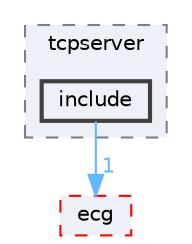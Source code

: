digraph "Software/Firmware/project/tcpserver/include"
{
 // LATEX_PDF_SIZE
  bgcolor="transparent";
  edge [fontname=Helvetica,fontsize=10,labelfontname=Helvetica,labelfontsize=10];
  node [fontname=Helvetica,fontsize=10,shape=box,height=0.2,width=0.4];
  compound=true
  subgraph clusterdir_2620d9fb132d75b076c94916c00a316d {
    graph [ bgcolor="#edf0f7", pencolor="grey50", label="tcpserver", fontname=Helvetica,fontsize=10 style="filled,dashed", URL="dir_2620d9fb132d75b076c94916c00a316d.html",tooltip=""]
  dir_32d2fd107f33d0b424ea31a3278e2bd5 [label="include", fillcolor="#edf0f7", color="grey25", style="filled,bold", URL="dir_32d2fd107f33d0b424ea31a3278e2bd5.html",tooltip=""];
  }
  dir_2bee69849a4f5579481b2253a42a2741 [label="ecg", fillcolor="#edf0f7", color="red", style="filled,dashed", URL="dir_2bee69849a4f5579481b2253a42a2741.html",tooltip=""];
  dir_32d2fd107f33d0b424ea31a3278e2bd5->dir_2bee69849a4f5579481b2253a42a2741 [headlabel="1", labeldistance=1.5 headhref="dir_000010_000002.html" href="dir_000010_000002.html" color="steelblue1" fontcolor="steelblue1"];
}
